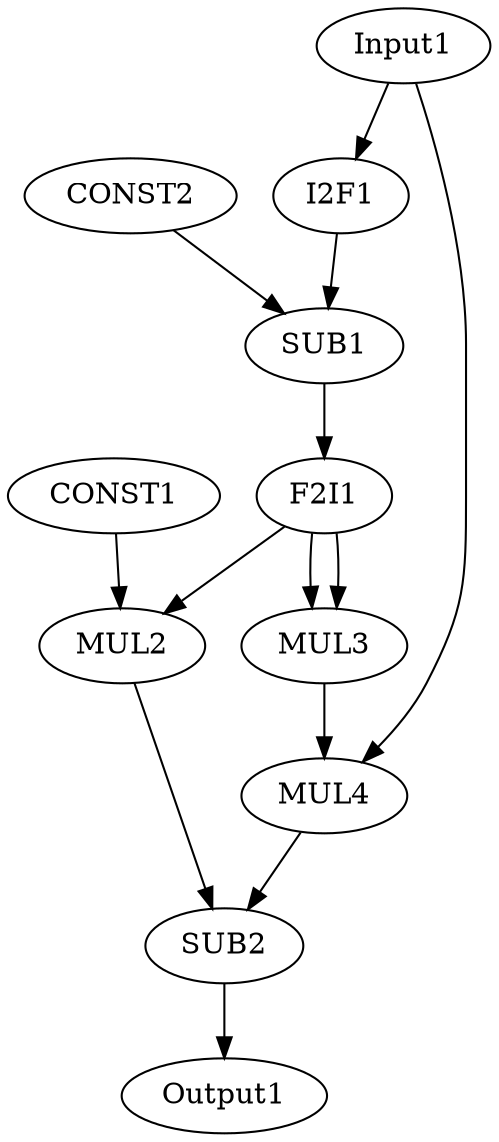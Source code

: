 Digraph G {
Input1[opcode=input, ref_name="A1", size=4, offset="0, 0", pattern="4, 25"];
Output1[opcode=output, ref_name="B1", size=100, offset="0, 0", pattern="4, 25"];
I2F1[opcode=tofloat];
F2I1[opcode=toint];
MUL2[opcode=fmul];
MUL3[opcode=fmul];
MUL4[opcode=fmul];
SUB1[opcode=fsub];
SUB2[opcode=fsub];
CONST1[opcode=const, value=1073741824];
CONST2[opcode=const, value=1325263088];
Input1->I2F1[operand=0];
I2F1->SUB1[operand=1];
CONST2->SUB1[operand=0];
SUB1->F2I1[operand=0];
F2I1->MUL2[operand=0];
CONST1->MUL2[operand=1];
F2I1->MUL3[operand=0];
F2I1->MUL3[operand=1];
MUL3->MUL4[operand=0];
Input1->MUL4[operand=1];
MUL2->SUB2[operand=0];
MUL4->SUB2[operand=1];
SUB2->Output1[operand=0];
}
